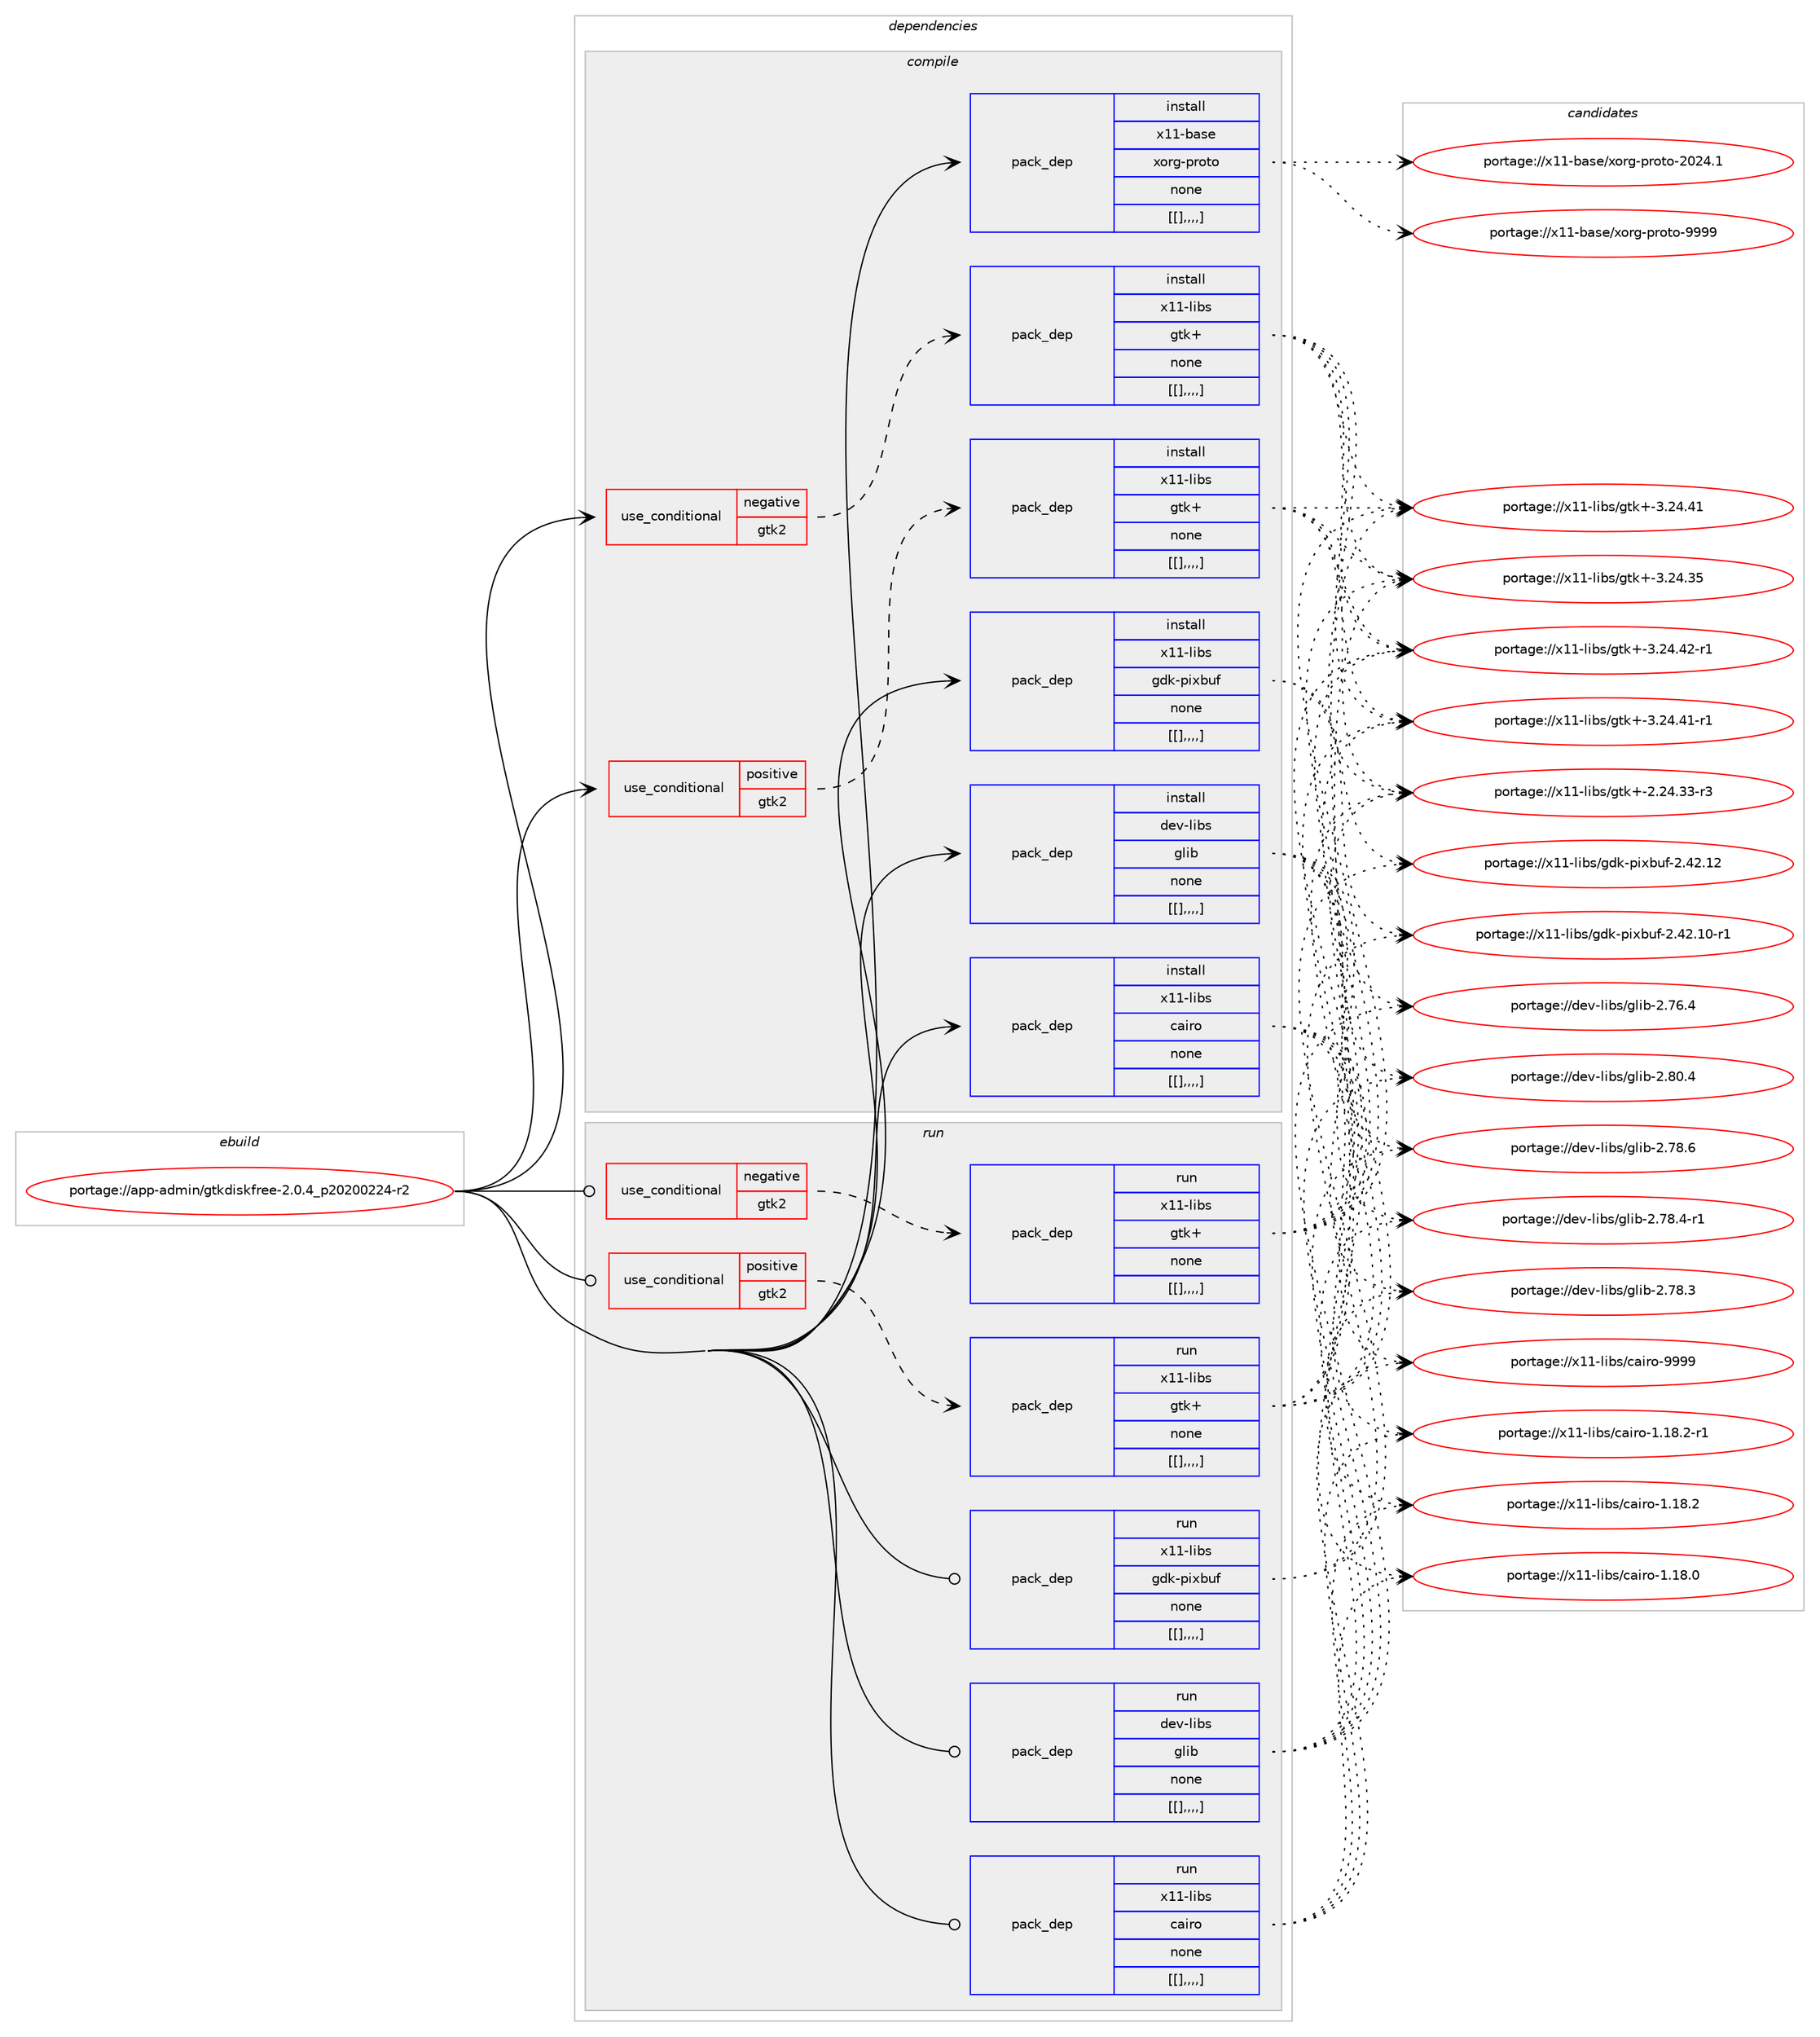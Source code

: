 digraph prolog {

# *************
# Graph options
# *************

newrank=true;
concentrate=true;
compound=true;
graph [rankdir=LR,fontname=Helvetica,fontsize=10,ranksep=1.5];#, ranksep=2.5, nodesep=0.2];
edge  [arrowhead=vee];
node  [fontname=Helvetica,fontsize=10];

# **********
# The ebuild
# **********

subgraph cluster_leftcol {
color=gray;
label=<<i>ebuild</i>>;
id [label="portage://app-admin/gtkdiskfree-2.0.4_p20200224-r2", color=red, width=4, href="../app-admin/gtkdiskfree-2.0.4_p20200224-r2.svg"];
}

# ****************
# The dependencies
# ****************

subgraph cluster_midcol {
color=gray;
label=<<i>dependencies</i>>;
subgraph cluster_compile {
fillcolor="#eeeeee";
style=filled;
label=<<i>compile</i>>;
subgraph cond650 {
dependency2841 [label=<<TABLE BORDER="0" CELLBORDER="1" CELLSPACING="0" CELLPADDING="4"><TR><TD ROWSPAN="3" CELLPADDING="10">use_conditional</TD></TR><TR><TD>negative</TD></TR><TR><TD>gtk2</TD></TR></TABLE>>, shape=none, color=red];
subgraph pack2184 {
dependency2842 [label=<<TABLE BORDER="0" CELLBORDER="1" CELLSPACING="0" CELLPADDING="4" WIDTH="220"><TR><TD ROWSPAN="6" CELLPADDING="30">pack_dep</TD></TR><TR><TD WIDTH="110">install</TD></TR><TR><TD>x11-libs</TD></TR><TR><TD>gtk+</TD></TR><TR><TD>none</TD></TR><TR><TD>[[],,,,]</TD></TR></TABLE>>, shape=none, color=blue];
}
dependency2841:e -> dependency2842:w [weight=20,style="dashed",arrowhead="vee"];
}
id:e -> dependency2841:w [weight=20,style="solid",arrowhead="vee"];
subgraph cond651 {
dependency2843 [label=<<TABLE BORDER="0" CELLBORDER="1" CELLSPACING="0" CELLPADDING="4"><TR><TD ROWSPAN="3" CELLPADDING="10">use_conditional</TD></TR><TR><TD>positive</TD></TR><TR><TD>gtk2</TD></TR></TABLE>>, shape=none, color=red];
subgraph pack2185 {
dependency2844 [label=<<TABLE BORDER="0" CELLBORDER="1" CELLSPACING="0" CELLPADDING="4" WIDTH="220"><TR><TD ROWSPAN="6" CELLPADDING="30">pack_dep</TD></TR><TR><TD WIDTH="110">install</TD></TR><TR><TD>x11-libs</TD></TR><TR><TD>gtk+</TD></TR><TR><TD>none</TD></TR><TR><TD>[[],,,,]</TD></TR></TABLE>>, shape=none, color=blue];
}
dependency2843:e -> dependency2844:w [weight=20,style="dashed",arrowhead="vee"];
}
id:e -> dependency2843:w [weight=20,style="solid",arrowhead="vee"];
subgraph pack2186 {
dependency2845 [label=<<TABLE BORDER="0" CELLBORDER="1" CELLSPACING="0" CELLPADDING="4" WIDTH="220"><TR><TD ROWSPAN="6" CELLPADDING="30">pack_dep</TD></TR><TR><TD WIDTH="110">install</TD></TR><TR><TD>dev-libs</TD></TR><TR><TD>glib</TD></TR><TR><TD>none</TD></TR><TR><TD>[[],,,,]</TD></TR></TABLE>>, shape=none, color=blue];
}
id:e -> dependency2845:w [weight=20,style="solid",arrowhead="vee"];
subgraph pack2187 {
dependency2846 [label=<<TABLE BORDER="0" CELLBORDER="1" CELLSPACING="0" CELLPADDING="4" WIDTH="220"><TR><TD ROWSPAN="6" CELLPADDING="30">pack_dep</TD></TR><TR><TD WIDTH="110">install</TD></TR><TR><TD>x11-base</TD></TR><TR><TD>xorg-proto</TD></TR><TR><TD>none</TD></TR><TR><TD>[[],,,,]</TD></TR></TABLE>>, shape=none, color=blue];
}
id:e -> dependency2846:w [weight=20,style="solid",arrowhead="vee"];
subgraph pack2188 {
dependency2847 [label=<<TABLE BORDER="0" CELLBORDER="1" CELLSPACING="0" CELLPADDING="4" WIDTH="220"><TR><TD ROWSPAN="6" CELLPADDING="30">pack_dep</TD></TR><TR><TD WIDTH="110">install</TD></TR><TR><TD>x11-libs</TD></TR><TR><TD>cairo</TD></TR><TR><TD>none</TD></TR><TR><TD>[[],,,,]</TD></TR></TABLE>>, shape=none, color=blue];
}
id:e -> dependency2847:w [weight=20,style="solid",arrowhead="vee"];
subgraph pack2189 {
dependency2848 [label=<<TABLE BORDER="0" CELLBORDER="1" CELLSPACING="0" CELLPADDING="4" WIDTH="220"><TR><TD ROWSPAN="6" CELLPADDING="30">pack_dep</TD></TR><TR><TD WIDTH="110">install</TD></TR><TR><TD>x11-libs</TD></TR><TR><TD>gdk-pixbuf</TD></TR><TR><TD>none</TD></TR><TR><TD>[[],,,,]</TD></TR></TABLE>>, shape=none, color=blue];
}
id:e -> dependency2848:w [weight=20,style="solid",arrowhead="vee"];
}
subgraph cluster_compileandrun {
fillcolor="#eeeeee";
style=filled;
label=<<i>compile and run</i>>;
}
subgraph cluster_run {
fillcolor="#eeeeee";
style=filled;
label=<<i>run</i>>;
subgraph cond652 {
dependency2849 [label=<<TABLE BORDER="0" CELLBORDER="1" CELLSPACING="0" CELLPADDING="4"><TR><TD ROWSPAN="3" CELLPADDING="10">use_conditional</TD></TR><TR><TD>negative</TD></TR><TR><TD>gtk2</TD></TR></TABLE>>, shape=none, color=red];
subgraph pack2190 {
dependency2850 [label=<<TABLE BORDER="0" CELLBORDER="1" CELLSPACING="0" CELLPADDING="4" WIDTH="220"><TR><TD ROWSPAN="6" CELLPADDING="30">pack_dep</TD></TR><TR><TD WIDTH="110">run</TD></TR><TR><TD>x11-libs</TD></TR><TR><TD>gtk+</TD></TR><TR><TD>none</TD></TR><TR><TD>[[],,,,]</TD></TR></TABLE>>, shape=none, color=blue];
}
dependency2849:e -> dependency2850:w [weight=20,style="dashed",arrowhead="vee"];
}
id:e -> dependency2849:w [weight=20,style="solid",arrowhead="odot"];
subgraph cond653 {
dependency2851 [label=<<TABLE BORDER="0" CELLBORDER="1" CELLSPACING="0" CELLPADDING="4"><TR><TD ROWSPAN="3" CELLPADDING="10">use_conditional</TD></TR><TR><TD>positive</TD></TR><TR><TD>gtk2</TD></TR></TABLE>>, shape=none, color=red];
subgraph pack2191 {
dependency2852 [label=<<TABLE BORDER="0" CELLBORDER="1" CELLSPACING="0" CELLPADDING="4" WIDTH="220"><TR><TD ROWSPAN="6" CELLPADDING="30">pack_dep</TD></TR><TR><TD WIDTH="110">run</TD></TR><TR><TD>x11-libs</TD></TR><TR><TD>gtk+</TD></TR><TR><TD>none</TD></TR><TR><TD>[[],,,,]</TD></TR></TABLE>>, shape=none, color=blue];
}
dependency2851:e -> dependency2852:w [weight=20,style="dashed",arrowhead="vee"];
}
id:e -> dependency2851:w [weight=20,style="solid",arrowhead="odot"];
subgraph pack2192 {
dependency2853 [label=<<TABLE BORDER="0" CELLBORDER="1" CELLSPACING="0" CELLPADDING="4" WIDTH="220"><TR><TD ROWSPAN="6" CELLPADDING="30">pack_dep</TD></TR><TR><TD WIDTH="110">run</TD></TR><TR><TD>dev-libs</TD></TR><TR><TD>glib</TD></TR><TR><TD>none</TD></TR><TR><TD>[[],,,,]</TD></TR></TABLE>>, shape=none, color=blue];
}
id:e -> dependency2853:w [weight=20,style="solid",arrowhead="odot"];
subgraph pack2193 {
dependency2854 [label=<<TABLE BORDER="0" CELLBORDER="1" CELLSPACING="0" CELLPADDING="4" WIDTH="220"><TR><TD ROWSPAN="6" CELLPADDING="30">pack_dep</TD></TR><TR><TD WIDTH="110">run</TD></TR><TR><TD>x11-libs</TD></TR><TR><TD>cairo</TD></TR><TR><TD>none</TD></TR><TR><TD>[[],,,,]</TD></TR></TABLE>>, shape=none, color=blue];
}
id:e -> dependency2854:w [weight=20,style="solid",arrowhead="odot"];
subgraph pack2194 {
dependency2855 [label=<<TABLE BORDER="0" CELLBORDER="1" CELLSPACING="0" CELLPADDING="4" WIDTH="220"><TR><TD ROWSPAN="6" CELLPADDING="30">pack_dep</TD></TR><TR><TD WIDTH="110">run</TD></TR><TR><TD>x11-libs</TD></TR><TR><TD>gdk-pixbuf</TD></TR><TR><TD>none</TD></TR><TR><TD>[[],,,,]</TD></TR></TABLE>>, shape=none, color=blue];
}
id:e -> dependency2855:w [weight=20,style="solid",arrowhead="odot"];
}
}

# **************
# The candidates
# **************

subgraph cluster_choices {
rank=same;
color=gray;
label=<<i>candidates</i>>;

subgraph choice2184 {
color=black;
nodesep=1;
choice12049494510810598115471031161074345514650524652504511449 [label="portage://x11-libs/gtk+-3.24.42-r1", color=red, width=4,href="../x11-libs/gtk+-3.24.42-r1.svg"];
choice12049494510810598115471031161074345514650524652494511449 [label="portage://x11-libs/gtk+-3.24.41-r1", color=red, width=4,href="../x11-libs/gtk+-3.24.41-r1.svg"];
choice1204949451081059811547103116107434551465052465249 [label="portage://x11-libs/gtk+-3.24.41", color=red, width=4,href="../x11-libs/gtk+-3.24.41.svg"];
choice1204949451081059811547103116107434551465052465153 [label="portage://x11-libs/gtk+-3.24.35", color=red, width=4,href="../x11-libs/gtk+-3.24.35.svg"];
choice12049494510810598115471031161074345504650524651514511451 [label="portage://x11-libs/gtk+-2.24.33-r3", color=red, width=4,href="../x11-libs/gtk+-2.24.33-r3.svg"];
dependency2842:e -> choice12049494510810598115471031161074345514650524652504511449:w [style=dotted,weight="100"];
dependency2842:e -> choice12049494510810598115471031161074345514650524652494511449:w [style=dotted,weight="100"];
dependency2842:e -> choice1204949451081059811547103116107434551465052465249:w [style=dotted,weight="100"];
dependency2842:e -> choice1204949451081059811547103116107434551465052465153:w [style=dotted,weight="100"];
dependency2842:e -> choice12049494510810598115471031161074345504650524651514511451:w [style=dotted,weight="100"];
}
subgraph choice2185 {
color=black;
nodesep=1;
choice12049494510810598115471031161074345514650524652504511449 [label="portage://x11-libs/gtk+-3.24.42-r1", color=red, width=4,href="../x11-libs/gtk+-3.24.42-r1.svg"];
choice12049494510810598115471031161074345514650524652494511449 [label="portage://x11-libs/gtk+-3.24.41-r1", color=red, width=4,href="../x11-libs/gtk+-3.24.41-r1.svg"];
choice1204949451081059811547103116107434551465052465249 [label="portage://x11-libs/gtk+-3.24.41", color=red, width=4,href="../x11-libs/gtk+-3.24.41.svg"];
choice1204949451081059811547103116107434551465052465153 [label="portage://x11-libs/gtk+-3.24.35", color=red, width=4,href="../x11-libs/gtk+-3.24.35.svg"];
choice12049494510810598115471031161074345504650524651514511451 [label="portage://x11-libs/gtk+-2.24.33-r3", color=red, width=4,href="../x11-libs/gtk+-2.24.33-r3.svg"];
dependency2844:e -> choice12049494510810598115471031161074345514650524652504511449:w [style=dotted,weight="100"];
dependency2844:e -> choice12049494510810598115471031161074345514650524652494511449:w [style=dotted,weight="100"];
dependency2844:e -> choice1204949451081059811547103116107434551465052465249:w [style=dotted,weight="100"];
dependency2844:e -> choice1204949451081059811547103116107434551465052465153:w [style=dotted,weight="100"];
dependency2844:e -> choice12049494510810598115471031161074345504650524651514511451:w [style=dotted,weight="100"];
}
subgraph choice2186 {
color=black;
nodesep=1;
choice1001011184510810598115471031081059845504656484652 [label="portage://dev-libs/glib-2.80.4", color=red, width=4,href="../dev-libs/glib-2.80.4.svg"];
choice1001011184510810598115471031081059845504655564654 [label="portage://dev-libs/glib-2.78.6", color=red, width=4,href="../dev-libs/glib-2.78.6.svg"];
choice10010111845108105981154710310810598455046555646524511449 [label="portage://dev-libs/glib-2.78.4-r1", color=red, width=4,href="../dev-libs/glib-2.78.4-r1.svg"];
choice1001011184510810598115471031081059845504655564651 [label="portage://dev-libs/glib-2.78.3", color=red, width=4,href="../dev-libs/glib-2.78.3.svg"];
choice1001011184510810598115471031081059845504655544652 [label="portage://dev-libs/glib-2.76.4", color=red, width=4,href="../dev-libs/glib-2.76.4.svg"];
dependency2845:e -> choice1001011184510810598115471031081059845504656484652:w [style=dotted,weight="100"];
dependency2845:e -> choice1001011184510810598115471031081059845504655564654:w [style=dotted,weight="100"];
dependency2845:e -> choice10010111845108105981154710310810598455046555646524511449:w [style=dotted,weight="100"];
dependency2845:e -> choice1001011184510810598115471031081059845504655564651:w [style=dotted,weight="100"];
dependency2845:e -> choice1001011184510810598115471031081059845504655544652:w [style=dotted,weight="100"];
}
subgraph choice2187 {
color=black;
nodesep=1;
choice120494945989711510147120111114103451121141111161114557575757 [label="portage://x11-base/xorg-proto-9999", color=red, width=4,href="../x11-base/xorg-proto-9999.svg"];
choice1204949459897115101471201111141034511211411111611145504850524649 [label="portage://x11-base/xorg-proto-2024.1", color=red, width=4,href="../x11-base/xorg-proto-2024.1.svg"];
dependency2846:e -> choice120494945989711510147120111114103451121141111161114557575757:w [style=dotted,weight="100"];
dependency2846:e -> choice1204949459897115101471201111141034511211411111611145504850524649:w [style=dotted,weight="100"];
}
subgraph choice2188 {
color=black;
nodesep=1;
choice120494945108105981154799971051141114557575757 [label="portage://x11-libs/cairo-9999", color=red, width=4,href="../x11-libs/cairo-9999.svg"];
choice12049494510810598115479997105114111454946495646504511449 [label="portage://x11-libs/cairo-1.18.2-r1", color=red, width=4,href="../x11-libs/cairo-1.18.2-r1.svg"];
choice1204949451081059811547999710511411145494649564650 [label="portage://x11-libs/cairo-1.18.2", color=red, width=4,href="../x11-libs/cairo-1.18.2.svg"];
choice1204949451081059811547999710511411145494649564648 [label="portage://x11-libs/cairo-1.18.0", color=red, width=4,href="../x11-libs/cairo-1.18.0.svg"];
dependency2847:e -> choice120494945108105981154799971051141114557575757:w [style=dotted,weight="100"];
dependency2847:e -> choice12049494510810598115479997105114111454946495646504511449:w [style=dotted,weight="100"];
dependency2847:e -> choice1204949451081059811547999710511411145494649564650:w [style=dotted,weight="100"];
dependency2847:e -> choice1204949451081059811547999710511411145494649564648:w [style=dotted,weight="100"];
}
subgraph choice2189 {
color=black;
nodesep=1;
choice120494945108105981154710310010745112105120981171024550465250464950 [label="portage://x11-libs/gdk-pixbuf-2.42.12", color=red, width=4,href="../x11-libs/gdk-pixbuf-2.42.12.svg"];
choice1204949451081059811547103100107451121051209811710245504652504649484511449 [label="portage://x11-libs/gdk-pixbuf-2.42.10-r1", color=red, width=4,href="../x11-libs/gdk-pixbuf-2.42.10-r1.svg"];
dependency2848:e -> choice120494945108105981154710310010745112105120981171024550465250464950:w [style=dotted,weight="100"];
dependency2848:e -> choice1204949451081059811547103100107451121051209811710245504652504649484511449:w [style=dotted,weight="100"];
}
subgraph choice2190 {
color=black;
nodesep=1;
choice12049494510810598115471031161074345514650524652504511449 [label="portage://x11-libs/gtk+-3.24.42-r1", color=red, width=4,href="../x11-libs/gtk+-3.24.42-r1.svg"];
choice12049494510810598115471031161074345514650524652494511449 [label="portage://x11-libs/gtk+-3.24.41-r1", color=red, width=4,href="../x11-libs/gtk+-3.24.41-r1.svg"];
choice1204949451081059811547103116107434551465052465249 [label="portage://x11-libs/gtk+-3.24.41", color=red, width=4,href="../x11-libs/gtk+-3.24.41.svg"];
choice1204949451081059811547103116107434551465052465153 [label="portage://x11-libs/gtk+-3.24.35", color=red, width=4,href="../x11-libs/gtk+-3.24.35.svg"];
choice12049494510810598115471031161074345504650524651514511451 [label="portage://x11-libs/gtk+-2.24.33-r3", color=red, width=4,href="../x11-libs/gtk+-2.24.33-r3.svg"];
dependency2850:e -> choice12049494510810598115471031161074345514650524652504511449:w [style=dotted,weight="100"];
dependency2850:e -> choice12049494510810598115471031161074345514650524652494511449:w [style=dotted,weight="100"];
dependency2850:e -> choice1204949451081059811547103116107434551465052465249:w [style=dotted,weight="100"];
dependency2850:e -> choice1204949451081059811547103116107434551465052465153:w [style=dotted,weight="100"];
dependency2850:e -> choice12049494510810598115471031161074345504650524651514511451:w [style=dotted,weight="100"];
}
subgraph choice2191 {
color=black;
nodesep=1;
choice12049494510810598115471031161074345514650524652504511449 [label="portage://x11-libs/gtk+-3.24.42-r1", color=red, width=4,href="../x11-libs/gtk+-3.24.42-r1.svg"];
choice12049494510810598115471031161074345514650524652494511449 [label="portage://x11-libs/gtk+-3.24.41-r1", color=red, width=4,href="../x11-libs/gtk+-3.24.41-r1.svg"];
choice1204949451081059811547103116107434551465052465249 [label="portage://x11-libs/gtk+-3.24.41", color=red, width=4,href="../x11-libs/gtk+-3.24.41.svg"];
choice1204949451081059811547103116107434551465052465153 [label="portage://x11-libs/gtk+-3.24.35", color=red, width=4,href="../x11-libs/gtk+-3.24.35.svg"];
choice12049494510810598115471031161074345504650524651514511451 [label="portage://x11-libs/gtk+-2.24.33-r3", color=red, width=4,href="../x11-libs/gtk+-2.24.33-r3.svg"];
dependency2852:e -> choice12049494510810598115471031161074345514650524652504511449:w [style=dotted,weight="100"];
dependency2852:e -> choice12049494510810598115471031161074345514650524652494511449:w [style=dotted,weight="100"];
dependency2852:e -> choice1204949451081059811547103116107434551465052465249:w [style=dotted,weight="100"];
dependency2852:e -> choice1204949451081059811547103116107434551465052465153:w [style=dotted,weight="100"];
dependency2852:e -> choice12049494510810598115471031161074345504650524651514511451:w [style=dotted,weight="100"];
}
subgraph choice2192 {
color=black;
nodesep=1;
choice1001011184510810598115471031081059845504656484652 [label="portage://dev-libs/glib-2.80.4", color=red, width=4,href="../dev-libs/glib-2.80.4.svg"];
choice1001011184510810598115471031081059845504655564654 [label="portage://dev-libs/glib-2.78.6", color=red, width=4,href="../dev-libs/glib-2.78.6.svg"];
choice10010111845108105981154710310810598455046555646524511449 [label="portage://dev-libs/glib-2.78.4-r1", color=red, width=4,href="../dev-libs/glib-2.78.4-r1.svg"];
choice1001011184510810598115471031081059845504655564651 [label="portage://dev-libs/glib-2.78.3", color=red, width=4,href="../dev-libs/glib-2.78.3.svg"];
choice1001011184510810598115471031081059845504655544652 [label="portage://dev-libs/glib-2.76.4", color=red, width=4,href="../dev-libs/glib-2.76.4.svg"];
dependency2853:e -> choice1001011184510810598115471031081059845504656484652:w [style=dotted,weight="100"];
dependency2853:e -> choice1001011184510810598115471031081059845504655564654:w [style=dotted,weight="100"];
dependency2853:e -> choice10010111845108105981154710310810598455046555646524511449:w [style=dotted,weight="100"];
dependency2853:e -> choice1001011184510810598115471031081059845504655564651:w [style=dotted,weight="100"];
dependency2853:e -> choice1001011184510810598115471031081059845504655544652:w [style=dotted,weight="100"];
}
subgraph choice2193 {
color=black;
nodesep=1;
choice120494945108105981154799971051141114557575757 [label="portage://x11-libs/cairo-9999", color=red, width=4,href="../x11-libs/cairo-9999.svg"];
choice12049494510810598115479997105114111454946495646504511449 [label="portage://x11-libs/cairo-1.18.2-r1", color=red, width=4,href="../x11-libs/cairo-1.18.2-r1.svg"];
choice1204949451081059811547999710511411145494649564650 [label="portage://x11-libs/cairo-1.18.2", color=red, width=4,href="../x11-libs/cairo-1.18.2.svg"];
choice1204949451081059811547999710511411145494649564648 [label="portage://x11-libs/cairo-1.18.0", color=red, width=4,href="../x11-libs/cairo-1.18.0.svg"];
dependency2854:e -> choice120494945108105981154799971051141114557575757:w [style=dotted,weight="100"];
dependency2854:e -> choice12049494510810598115479997105114111454946495646504511449:w [style=dotted,weight="100"];
dependency2854:e -> choice1204949451081059811547999710511411145494649564650:w [style=dotted,weight="100"];
dependency2854:e -> choice1204949451081059811547999710511411145494649564648:w [style=dotted,weight="100"];
}
subgraph choice2194 {
color=black;
nodesep=1;
choice120494945108105981154710310010745112105120981171024550465250464950 [label="portage://x11-libs/gdk-pixbuf-2.42.12", color=red, width=4,href="../x11-libs/gdk-pixbuf-2.42.12.svg"];
choice1204949451081059811547103100107451121051209811710245504652504649484511449 [label="portage://x11-libs/gdk-pixbuf-2.42.10-r1", color=red, width=4,href="../x11-libs/gdk-pixbuf-2.42.10-r1.svg"];
dependency2855:e -> choice120494945108105981154710310010745112105120981171024550465250464950:w [style=dotted,weight="100"];
dependency2855:e -> choice1204949451081059811547103100107451121051209811710245504652504649484511449:w [style=dotted,weight="100"];
}
}

}
